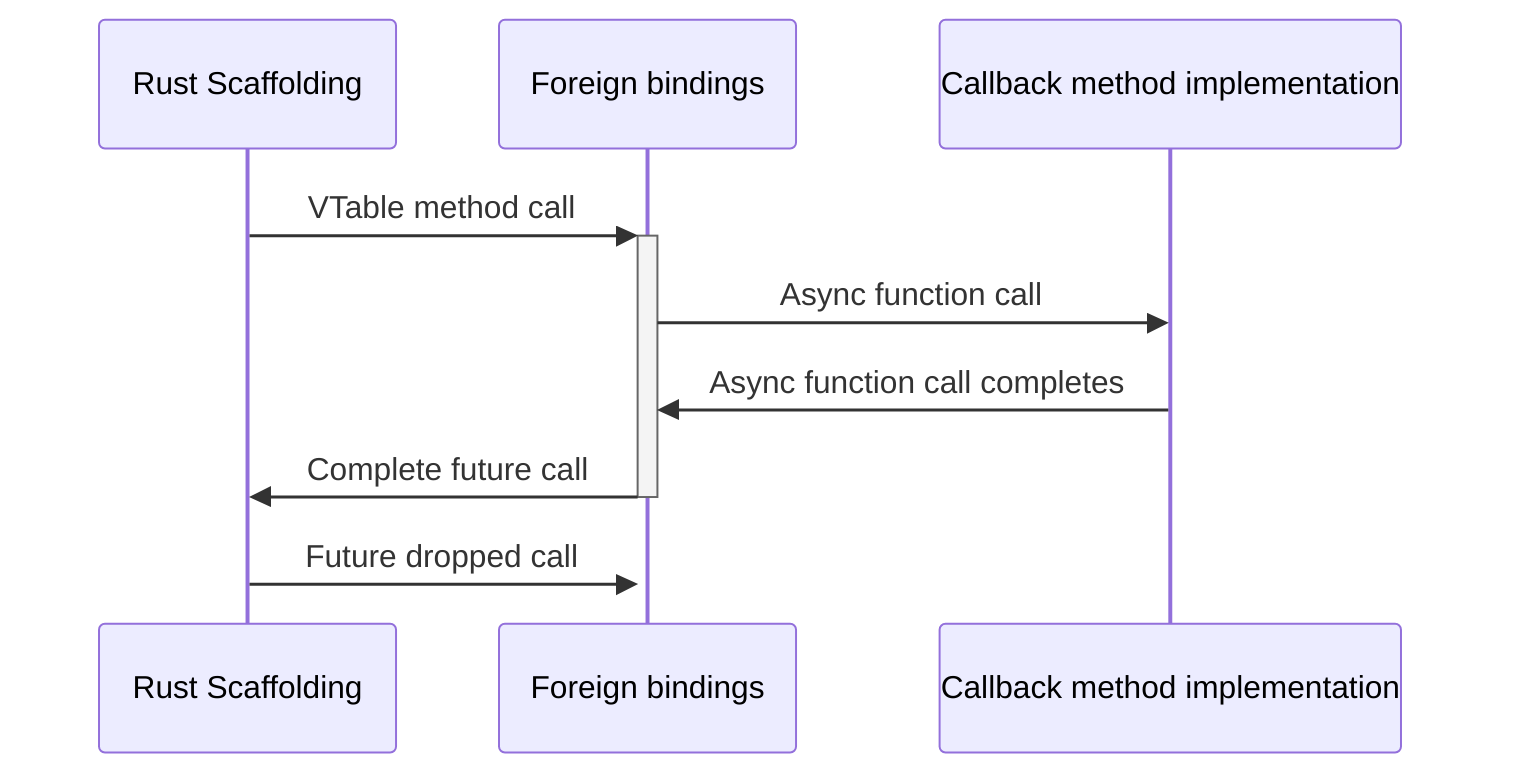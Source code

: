 sequenceDiagram
    Rust Scaffolding ->>+ Foreign bindings: VTable method call
    Foreign bindings ->> Callback method implementation: Async function call
    Callback method implementation ->> Foreign bindings: Async function call completes
    Foreign bindings ->>- Rust Scaffolding: Complete future call
    Rust Scaffolding ->>+ Foreign bindings: Future dropped call